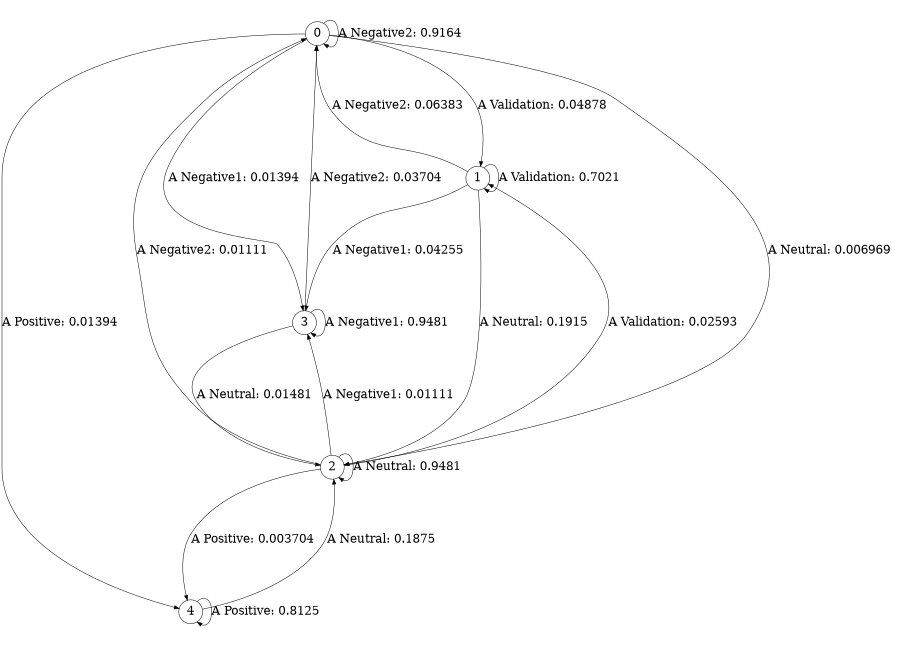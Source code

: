 digraph r21_cssr {
size = "6,8.5";
ratio = "fill";
node [shape = circle];
node [fontsize = 24];
edge [fontsize = 24];
0 -> 0 [label = "A Negative2: 0.9164   "];
0 -> 1 [label = "A Validation: 0.04878  "];
0 -> 2 [label = "A Neutral: 0.006969  "];
0 -> 3 [label = "A Negative1: 0.01394  "];
0 -> 4 [label = "A Positive: 0.01394  "];
1 -> 0 [label = "A Negative2: 0.06383  "];
1 -> 1 [label = "A Validation: 0.7021   "];
1 -> 2 [label = "A Neutral: 0.1915   "];
1 -> 3 [label = "A Negative1: 0.04255  "];
2 -> 0 [label = "A Negative2: 0.01111  "];
2 -> 1 [label = "A Validation: 0.02593  "];
2 -> 2 [label = "A Neutral: 0.9481   "];
2 -> 3 [label = "A Negative1: 0.01111  "];
2 -> 4 [label = "A Positive: 0.003704  "];
3 -> 0 [label = "A Negative2: 0.03704  "];
3 -> 2 [label = "A Neutral: 0.01481  "];
3 -> 3 [label = "A Negative1: 0.9481   "];
4 -> 2 [label = "A Neutral: 0.1875   "];
4 -> 4 [label = "A Positive: 0.8125   "];
} 